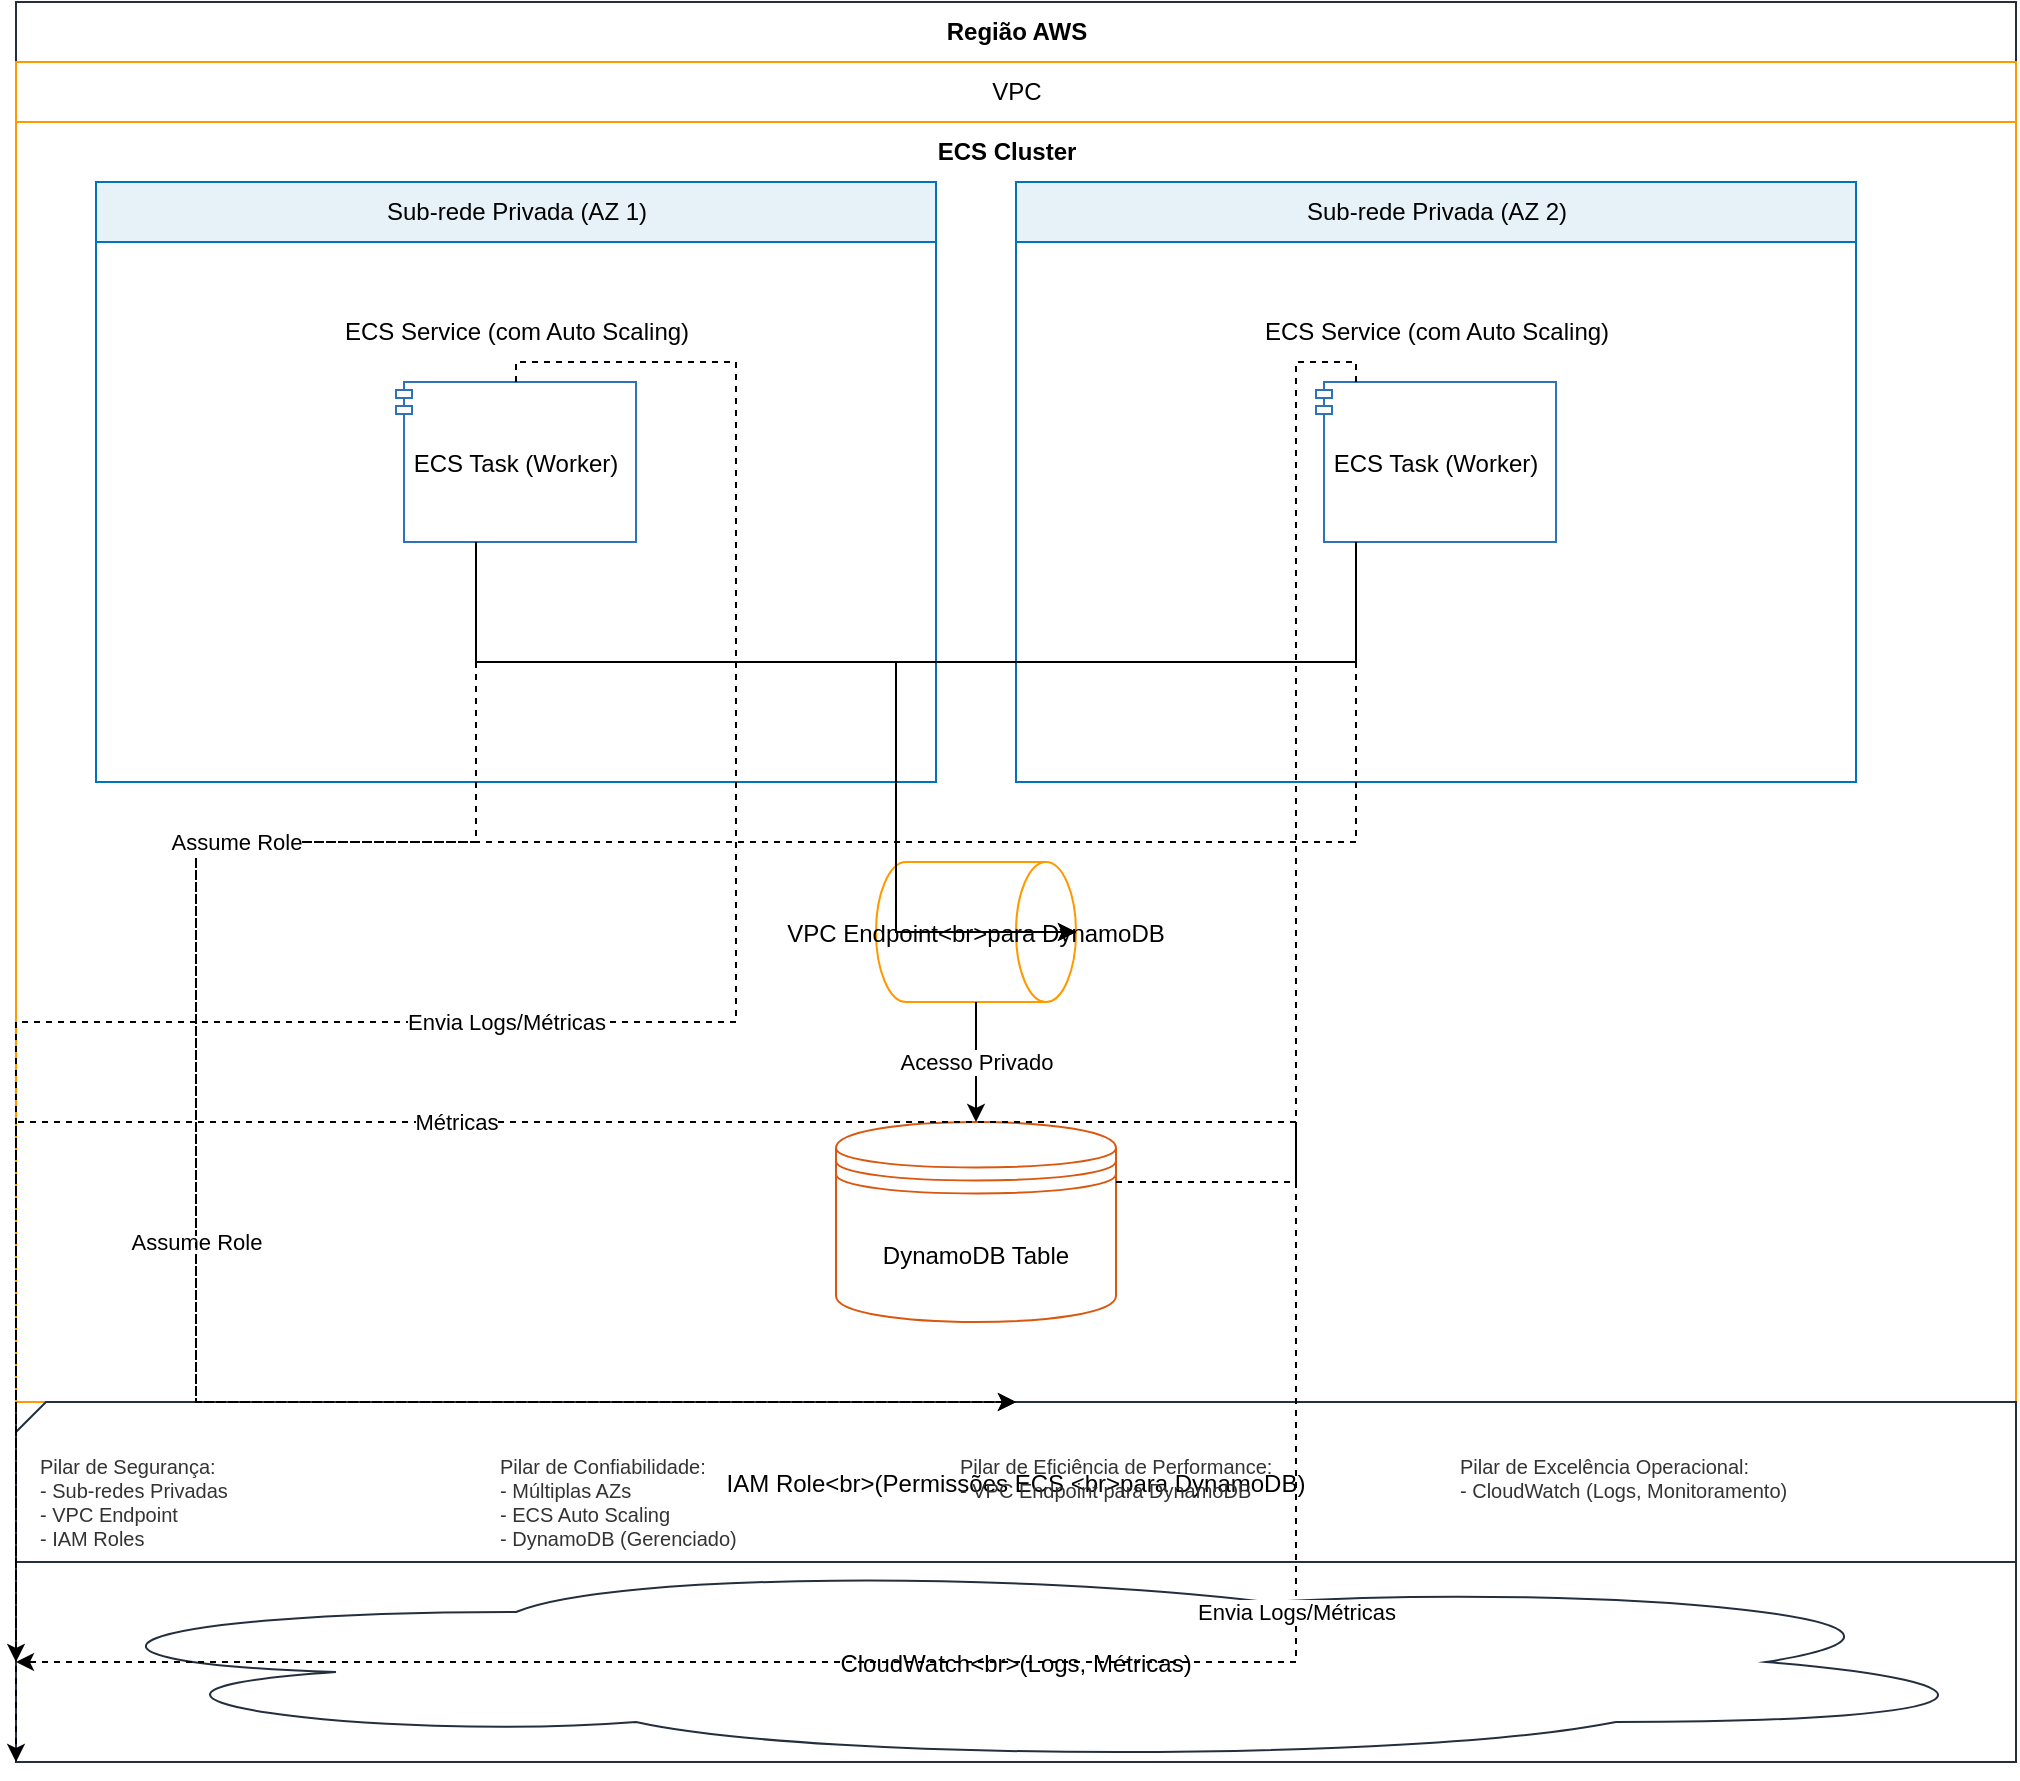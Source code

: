 <mxfile version="27.0.3">
  <diagram id="lhIPcpT-WUZlk-XbNvLf" name="Página-1">
    <mxGraphModel dx="1281" dy="562" grid="0" gridSize="10" guides="1" tooltips="1" connect="1" arrows="1" fold="1" page="0" pageScale="1" pageWidth="1169" pageHeight="827" background="#ffffff" math="0" shadow="0">
      <root>
        <mxCell id="0" />
        <mxCell id="1" parent="0" />
        <mxCell id="aws-region" value="Região AWS" style="swimlane;fontStyle=1;childLayout=stackLayout;horizontal=1;startSize=30;horizontalStack=0;resizeParent=1;resizeParentMax=0;resizeLast=0;collapsible=1;marginBottom=0;html=1;strokeColor=#232F3E;fillColor=#FFFFFF;" parent="1" vertex="1">
          <mxGeometry x="40" y="40" width="1000" height="880" as="geometry">
            <mxRectangle x="40" y="40" width="180" height="30" as="alternateBounds" />
          </mxGeometry>
        </mxCell>
        <mxCell id="vpc" value="VPC" style="swimlane;fontStyle=0;startSize=30;collapsible=0;html=1;strokeColor=#FF9900;fillColor=#FFFFFF;" parent="aws-region" vertex="1">
          <mxGeometry y="30" width="1000" height="670" as="geometry" />
        </mxCell>
        <mxCell id="private-subnet-az1" value="Sub-rede Privada (AZ 1)" style="swimlane;fontStyle=0;startSize=30;collapsible=0;html=1;strokeColor=#0073BB;fillColor=#E6F2F8;" parent="vpc" vertex="1">
          <mxGeometry x="40" y="60" width="420" height="300" as="geometry" />
        </mxCell>
        <mxCell id="ecs-task-1" value="ECS Task (Worker)" style="shape=module;jettyWidth=8;jettyHeight=4;strokeColor=#2E73B8;fillColor=#FFFFFF;fontColor=#000000;" parent="private-subnet-az1" vertex="1">
          <mxGeometry x="150" y="100" width="120" height="80" as="geometry" />
        </mxCell>
        <mxCell id="ecs-service-label-1" value="ECS Service (com Auto Scaling)" style="text;html=1;align=center;verticalAlign=middle;resizable=0;points=[];autosize=1;strokeColor=none;fillColor=none;" parent="private-subnet-az1" vertex="1">
          <mxGeometry x="110" y="60" width="200" height="30" as="geometry" />
        </mxCell>
        <mxCell id="private-subnet-az2" value="Sub-rede Privada (AZ 2)" style="swimlane;fontStyle=0;startSize=30;collapsible=0;html=1;strokeColor=#0073BB;fillColor=#E6F2F8;" parent="vpc" vertex="1">
          <mxGeometry x="500" y="60" width="420" height="300" as="geometry" />
        </mxCell>
        <mxCell id="ecs-task-2" value="ECS Task (Worker)" style="shape=module;jettyWidth=8;jettyHeight=4;strokeColor=#2E73B8;fillColor=#FFFFFF;fontColor=#000000;" parent="private-subnet-az2" vertex="1">
          <mxGeometry x="150" y="100" width="120" height="80" as="geometry" />
        </mxCell>
        <mxCell id="ecs-service-label-2" value="ECS Service (com Auto Scaling)" style="text;html=1;align=center;verticalAlign=middle;resizable=0;points=[];autosize=1;strokeColor=none;fillColor=none;" parent="private-subnet-az2" vertex="1">
          <mxGeometry x="110" y="60" width="200" height="30" as="geometry" />
        </mxCell>
        <mxCell id="ecs-cluster-label" value="ECS Cluster" style="text;html=1;align=center;verticalAlign=middle;resizable=0;points=[];autosize=1;strokeColor=none;fillColor=none;fontStyle=1" parent="vpc" vertex="1">
          <mxGeometry x="450" y="30" width="90" height="30" as="geometry" />
        </mxCell>
        <mxCell id="dynamodb" value="DynamoDB Table" style="shape=datastore;strokeColor=#D9570E;fillColor=#FFFFFF;fontColor=#000000;" parent="vpc" vertex="1">
          <mxGeometry x="410" y="530" width="140" height="100" as="geometry" />
        </mxCell>
        <mxCell id="vpc-endpoint" value="VPC Endpoint&lt;br&gt;para DynamoDB" style="shape=cylinder3;size=15;direction=south;strokeColor=#FF9900;fillColor=#FFFFFF;fontColor=#000000;" parent="vpc" vertex="1">
          <mxGeometry x="430" y="400" width="100" height="70" as="geometry" />
        </mxCell>
        <mxCell id="iam-role" value="IAM Role&lt;br&gt;(Permissões ECS &lt;br&gt;para DynamoDB)" style="shape=card;size=15;strokeColor=#232F3E;fillColor=#FFFFFF;fontColor=#000000;" parent="aws-region" vertex="1">
          <mxGeometry y="700" width="1000" height="80" as="geometry" />
        </mxCell>
        <mxCell id="cloudwatch" value="CloudWatch&lt;br&gt;(Logs, Métricas)" style="shape=cloud;strokeColor=#232F3E;fillColor=#FFFFFF;fontColor=#000000;" parent="aws-region" vertex="1">
          <mxGeometry y="780" width="1000" height="100" as="geometry" />
        </mxCell>
        <mxCell id="arrow-ecs1-vpce" value="" style="edgeStyle=orthogonalEdgeStyle;rounded=0;orthogonalLoop=1;jettySize=auto;html=1;entryX=0.5;entryY=0;entryDx=0;entryDy=0;" parent="1" source="ecs-task-1" target="vpc-endpoint" edge="1">
          <mxGeometry relative="1" as="geometry">
            <mxPoint x="290" y="330" as="targetPoint" />
            <Array as="points">
              <mxPoint x="270" y="370" />
              <mxPoint x="480" y="370" />
            </Array>
          </mxGeometry>
        </mxCell>
        <mxCell id="arrow-ecs2-vpce" value="" style="edgeStyle=orthogonalEdgeStyle;rounded=0;orthogonalLoop=1;jettySize=auto;html=1;entryX=0.5;entryY=0;entryDx=0;entryDy=0;" parent="1" source="ecs-task-2" target="vpc-endpoint" edge="1">
          <mxGeometry relative="1" as="geometry">
            <mxPoint x="730" y="330" as="targetPoint" />
            <Array as="points">
              <mxPoint x="710" y="370" />
              <mxPoint x="480" y="370" />
            </Array>
          </mxGeometry>
        </mxCell>
        <mxCell id="arrow-vpce-dynamodb" value="Acesso Privado" style="edgeStyle=orthogonalEdgeStyle;rounded=0;orthogonalLoop=1;jettySize=auto;html=1;entryX=0.5;entryY=0;entryDx=0;entryDy=0;endArrow=classic;endFill=1;" parent="1" source="vpc-endpoint" target="dynamodb" edge="1">
          <mxGeometry relative="1" as="geometry" />
        </mxCell>
        <mxCell id="arrow-ecs1-iam" value="Assume Role" style="edgeStyle=orthogonalEdgeStyle;rounded=0;orthogonalLoop=1;jettySize=auto;html=1;dashed=1;endArrow=classic;endFill=1;entryX=0.5;entryY=0;entryDx=0;entryDy=0;" parent="1" source="ecs-task-1" target="iam-role" edge="1">
          <mxGeometry relative="1" as="geometry">
            <mxPoint x="270" y="300" as="sourcePoint" />
            <mxPoint x="130" y="490" as="targetPoint" />
            <Array as="points">
              <mxPoint x="270" y="460" />
              <mxPoint x="130" y="460" />
            </Array>
          </mxGeometry>
        </mxCell>
        <mxCell id="arrow-ecs2-iam" value="Assume Role" style="edgeStyle=orthogonalEdgeStyle;rounded=0;orthogonalLoop=1;jettySize=auto;html=1;dashed=1;endArrow=classic;endFill=1;entryX=0.5;entryY=0;entryDx=0;entryDy=0;" parent="1" source="ecs-task-2" target="iam-role" edge="1">
          <mxGeometry relative="1" as="geometry">
            <mxPoint x="710" y="300" as="sourcePoint" />
            <mxPoint x="130" y="490" as="targetPoint" />
            <Array as="points">
              <mxPoint x="710" y="460" />
              <mxPoint x="130" y="460" />
            </Array>
          </mxGeometry>
        </mxCell>
        <mxCell id="arrow-ecs1-cw" value="Envia Logs/Métricas" style="edgeStyle=orthogonalEdgeStyle;rounded=0;orthogonalLoop=1;jettySize=auto;html=1;dashed=1;endArrow=classic;endFill=1;entryX=0;entryY=0.5;entryDx=0;entryDy=0;" parent="1" source="ecs-task-1" target="cloudwatch" edge="1">
          <mxGeometry relative="1" as="geometry">
            <mxPoint x="330" y="240" as="sourcePoint" />
            <Array as="points">
              <mxPoint x="400" y="220" />
              <mxPoint x="400" y="550" />
            </Array>
          </mxGeometry>
        </mxCell>
        <mxCell id="arrow-ecs2-cw" value="Envia Logs/Métricas" style="edgeStyle=orthogonalEdgeStyle;rounded=0;orthogonalLoop=1;jettySize=auto;html=1;dashed=1;endArrow=classic;endFill=1;entryX=0;entryY=0.5;entryDx=0;entryDy=0;" parent="1" source="ecs-task-2" target="cloudwatch" edge="1">
          <mxGeometry relative="1" as="geometry">
            <mxPoint x="770" y="240" as="sourcePoint" />
            <Array as="points">
              <mxPoint x="710" y="220" />
              <mxPoint x="680" y="550" />
            </Array>
          </mxGeometry>
        </mxCell>
        <mxCell id="arrow-dynamodb-cw" value="Métricas" style="edgeStyle=orthogonalEdgeStyle;rounded=0;orthogonalLoop=1;jettySize=auto;html=1;dashed=1;endArrow=classic;endFill=1;entryX=0;entryY=1;entryDx=0;entryDy=0;" parent="1" source="dynamodb" target="cloudwatch" edge="1">
          <mxGeometry relative="1" as="geometry">
            <mxPoint x="620" y="630" as="sourcePoint" />
            <Array as="points">
              <mxPoint x="680" y="630" />
              <mxPoint x="680" y="600" />
            </Array>
          </mxGeometry>
        </mxCell>
        <mxCell id="waf-security" value="Pilar de Segurança:&lt;br&gt;- Sub-redes Privadas&lt;br&gt;- VPC Endpoint&lt;br&gt;- IAM Roles" style="text;html=1;strokeColor=none;fillColor=none;align=left;verticalAlign=top;whiteSpace=wrap;rounded=0;fontSize=10;fontColor=#333333;" parent="1" vertex="1">
          <mxGeometry x="50" y="760" width="200" height="60" as="geometry" />
        </mxCell>
        <mxCell id="waf-reliability" value="Pilar de Confiabilidade:&lt;br&gt;- Múltiplas AZs&lt;br&gt;- ECS Auto Scaling&lt;br&gt;- DynamoDB (Gerenciado)" style="text;html=1;strokeColor=none;fillColor=none;align=left;verticalAlign=top;whiteSpace=wrap;rounded=0;fontSize=10;fontColor=#333333;" parent="1" vertex="1">
          <mxGeometry x="280" y="760" width="200" height="60" as="geometry" />
        </mxCell>
        <mxCell id="waf-performance" value="Pilar de Eficiência de Performance:&lt;br&gt;- VPC Endpoint para DynamoDB" style="text;html=1;strokeColor=none;fillColor=none;align=left;verticalAlign=top;whiteSpace=wrap;rounded=0;fontSize=10;fontColor=#333333;" parent="1" vertex="1">
          <mxGeometry x="510" y="760" width="220" height="40" as="geometry" />
        </mxCell>
        <mxCell id="waf-operational" value="Pilar de Excelência Operacional:&lt;br&gt;- CloudWatch (Logs, Monitoramento)" style="text;html=1;strokeColor=none;fillColor=none;align=left;verticalAlign=top;whiteSpace=wrap;rounded=0;fontSize=10;fontColor=#333333;" parent="1" vertex="1">
          <mxGeometry x="760" y="760" width="230" height="40" as="geometry" />
        </mxCell>
      </root>
    </mxGraphModel>
  </diagram>
</mxfile>
